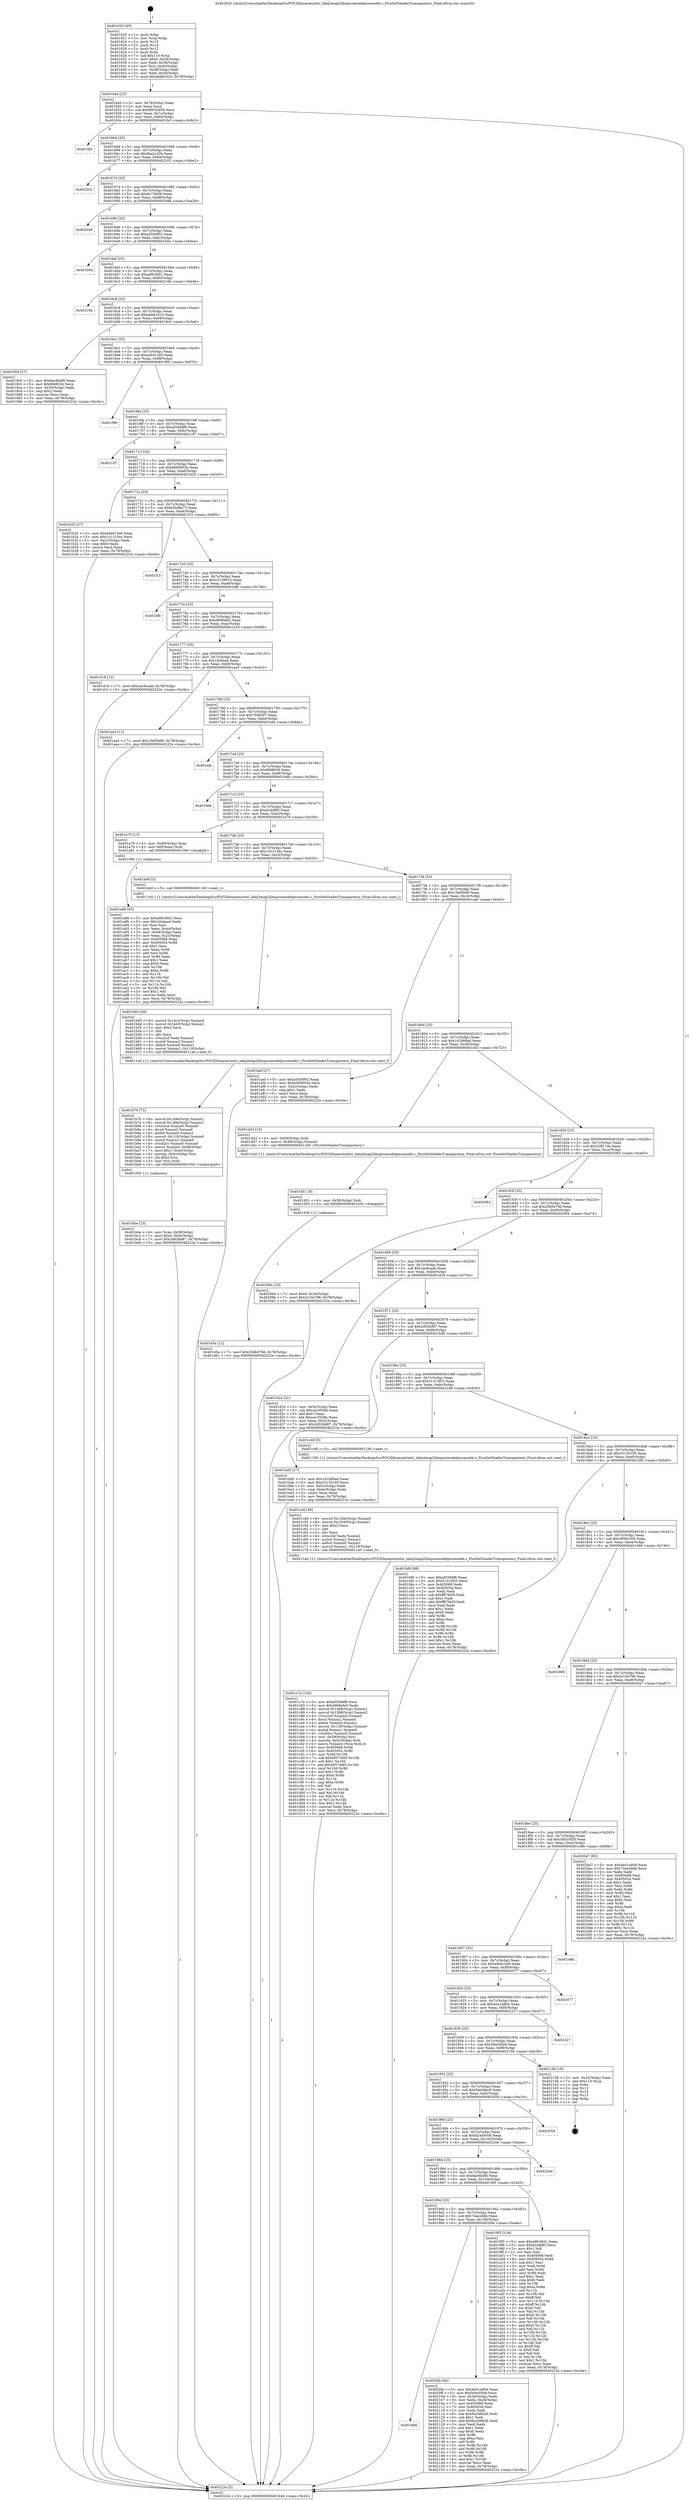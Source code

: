digraph "0x401620" {
  label = "0x401620 (/mnt/c/Users/mathe/Desktop/tcc/POCII/binaries/extr_labq3map2libspicomodelpicomodel.c_PicoSetShaderTransparency_Final-ollvm.out::main(0))"
  labelloc = "t"
  node[shape=record]

  Entry [label="",width=0.3,height=0.3,shape=circle,fillcolor=black,style=filled]
  "0x40164d" [label="{
     0x40164d [23]\l
     | [instrs]\l
     &nbsp;&nbsp;0x40164d \<+3\>: mov -0x78(%rbp),%eax\l
     &nbsp;&nbsp;0x401650 \<+2\>: mov %eax,%ecx\l
     &nbsp;&nbsp;0x401652 \<+6\>: sub $0x9003cd5b,%ecx\l
     &nbsp;&nbsp;0x401658 \<+3\>: mov %eax,-0x7c(%rbp)\l
     &nbsp;&nbsp;0x40165b \<+3\>: mov %ecx,-0x80(%rbp)\l
     &nbsp;&nbsp;0x40165e \<+6\>: je 0000000000401fe3 \<main+0x9c3\>\l
  }"]
  "0x401fe3" [label="{
     0x401fe3\l
  }", style=dashed]
  "0x401664" [label="{
     0x401664 [25]\l
     | [instrs]\l
     &nbsp;&nbsp;0x401664 \<+5\>: jmp 0000000000401669 \<main+0x49\>\l
     &nbsp;&nbsp;0x401669 \<+3\>: mov -0x7c(%rbp),%eax\l
     &nbsp;&nbsp;0x40166c \<+5\>: sub $0x9ba2c32b,%eax\l
     &nbsp;&nbsp;0x401671 \<+6\>: mov %eax,-0x84(%rbp)\l
     &nbsp;&nbsp;0x401677 \<+6\>: je 0000000000402202 \<main+0xbe2\>\l
  }"]
  Exit [label="",width=0.3,height=0.3,shape=circle,fillcolor=black,style=filled,peripheries=2]
  "0x402202" [label="{
     0x402202\l
  }", style=dashed]
  "0x40167d" [label="{
     0x40167d [25]\l
     | [instrs]\l
     &nbsp;&nbsp;0x40167d \<+5\>: jmp 0000000000401682 \<main+0x62\>\l
     &nbsp;&nbsp;0x401682 \<+3\>: mov -0x7c(%rbp),%eax\l
     &nbsp;&nbsp;0x401685 \<+5\>: sub $0x9c73fc06,%eax\l
     &nbsp;&nbsp;0x40168a \<+6\>: mov %eax,-0x88(%rbp)\l
     &nbsp;&nbsp;0x401690 \<+6\>: je 0000000000402048 \<main+0xa28\>\l
  }"]
  "0x4019b6" [label="{
     0x4019b6\l
  }", style=dashed]
  "0x402048" [label="{
     0x402048\l
  }", style=dashed]
  "0x401696" [label="{
     0x401696 [25]\l
     | [instrs]\l
     &nbsp;&nbsp;0x401696 \<+5\>: jmp 000000000040169b \<main+0x7b\>\l
     &nbsp;&nbsp;0x40169b \<+3\>: mov -0x7c(%rbp),%eax\l
     &nbsp;&nbsp;0x40169e \<+5\>: sub $0xa5556f02,%eax\l
     &nbsp;&nbsp;0x4016a3 \<+6\>: mov %eax,-0x8c(%rbp)\l
     &nbsp;&nbsp;0x4016a9 \<+6\>: je 0000000000401b0a \<main+0x4ea\>\l
  }"]
  "0x4020fa" [label="{
     0x4020fa [94]\l
     | [instrs]\l
     &nbsp;&nbsp;0x4020fa \<+5\>: mov $0x4e41a804,%eax\l
     &nbsp;&nbsp;0x4020ff \<+5\>: mov $0x564c05a9,%ecx\l
     &nbsp;&nbsp;0x402104 \<+3\>: mov -0x34(%rbp),%edx\l
     &nbsp;&nbsp;0x402107 \<+3\>: mov %edx,-0x24(%rbp)\l
     &nbsp;&nbsp;0x40210a \<+7\>: mov 0x405068,%edx\l
     &nbsp;&nbsp;0x402111 \<+7\>: mov 0x405054,%esi\l
     &nbsp;&nbsp;0x402118 \<+2\>: mov %edx,%edi\l
     &nbsp;&nbsp;0x40211a \<+6\>: sub $0x6a206626,%edi\l
     &nbsp;&nbsp;0x402120 \<+3\>: sub $0x1,%edi\l
     &nbsp;&nbsp;0x402123 \<+6\>: add $0x6a206626,%edi\l
     &nbsp;&nbsp;0x402129 \<+3\>: imul %edi,%edx\l
     &nbsp;&nbsp;0x40212c \<+3\>: and $0x1,%edx\l
     &nbsp;&nbsp;0x40212f \<+3\>: cmp $0x0,%edx\l
     &nbsp;&nbsp;0x402132 \<+4\>: sete %r8b\l
     &nbsp;&nbsp;0x402136 \<+3\>: cmp $0xa,%esi\l
     &nbsp;&nbsp;0x402139 \<+4\>: setl %r9b\l
     &nbsp;&nbsp;0x40213d \<+3\>: mov %r8b,%r10b\l
     &nbsp;&nbsp;0x402140 \<+3\>: and %r9b,%r10b\l
     &nbsp;&nbsp;0x402143 \<+3\>: xor %r9b,%r8b\l
     &nbsp;&nbsp;0x402146 \<+3\>: or %r8b,%r10b\l
     &nbsp;&nbsp;0x402149 \<+4\>: test $0x1,%r10b\l
     &nbsp;&nbsp;0x40214d \<+3\>: cmovne %ecx,%eax\l
     &nbsp;&nbsp;0x402150 \<+3\>: mov %eax,-0x78(%rbp)\l
     &nbsp;&nbsp;0x402153 \<+5\>: jmp 000000000040222e \<main+0xc0e\>\l
  }"]
  "0x401b0a" [label="{
     0x401b0a\l
  }", style=dashed]
  "0x4016af" [label="{
     0x4016af [25]\l
     | [instrs]\l
     &nbsp;&nbsp;0x4016af \<+5\>: jmp 00000000004016b4 \<main+0x94\>\l
     &nbsp;&nbsp;0x4016b4 \<+3\>: mov -0x7c(%rbp),%eax\l
     &nbsp;&nbsp;0x4016b7 \<+5\>: sub $0xa9fc36d1,%eax\l
     &nbsp;&nbsp;0x4016bc \<+6\>: mov %eax,-0x90(%rbp)\l
     &nbsp;&nbsp;0x4016c2 \<+6\>: je 000000000040216b \<main+0xb4b\>\l
  }"]
  "0x401d5a" [label="{
     0x401d5a [12]\l
     | [instrs]\l
     &nbsp;&nbsp;0x401d5a \<+7\>: movl $0x25b6479d,-0x78(%rbp)\l
     &nbsp;&nbsp;0x401d61 \<+5\>: jmp 000000000040222e \<main+0xc0e\>\l
  }"]
  "0x40216b" [label="{
     0x40216b\l
  }", style=dashed]
  "0x4016c8" [label="{
     0x4016c8 [25]\l
     | [instrs]\l
     &nbsp;&nbsp;0x4016c8 \<+5\>: jmp 00000000004016cd \<main+0xad\>\l
     &nbsp;&nbsp;0x4016cd \<+3\>: mov -0x7c(%rbp),%eax\l
     &nbsp;&nbsp;0x4016d0 \<+5\>: sub $0xabb61b23,%eax\l
     &nbsp;&nbsp;0x4016d5 \<+6\>: mov %eax,-0x94(%rbp)\l
     &nbsp;&nbsp;0x4016db \<+6\>: je 00000000004019c0 \<main+0x3a0\>\l
  }"]
  "0x401d51" [label="{
     0x401d51 [9]\l
     | [instrs]\l
     &nbsp;&nbsp;0x401d51 \<+4\>: mov -0x58(%rbp),%rdi\l
     &nbsp;&nbsp;0x401d55 \<+5\>: call 0000000000401030 \<free@plt\>\l
     | [calls]\l
     &nbsp;&nbsp;0x401030 \{1\} (unknown)\l
  }"]
  "0x4019c0" [label="{
     0x4019c0 [27]\l
     | [instrs]\l
     &nbsp;&nbsp;0x4019c0 \<+5\>: mov $0x6ac6bdf0,%eax\l
     &nbsp;&nbsp;0x4019c5 \<+5\>: mov $0x8fd803d,%ecx\l
     &nbsp;&nbsp;0x4019ca \<+3\>: mov -0x30(%rbp),%edx\l
     &nbsp;&nbsp;0x4019cd \<+3\>: cmp $0x2,%edx\l
     &nbsp;&nbsp;0x4019d0 \<+3\>: cmovne %ecx,%eax\l
     &nbsp;&nbsp;0x4019d3 \<+3\>: mov %eax,-0x78(%rbp)\l
     &nbsp;&nbsp;0x4019d6 \<+5\>: jmp 000000000040222e \<main+0xc0e\>\l
  }"]
  "0x4016e1" [label="{
     0x4016e1 [25]\l
     | [instrs]\l
     &nbsp;&nbsp;0x4016e1 \<+5\>: jmp 00000000004016e6 \<main+0xc6\>\l
     &nbsp;&nbsp;0x4016e6 \<+3\>: mov -0x7c(%rbp),%eax\l
     &nbsp;&nbsp;0x4016e9 \<+5\>: sub $0xacb5c193,%eax\l
     &nbsp;&nbsp;0x4016ee \<+6\>: mov %eax,-0x98(%rbp)\l
     &nbsp;&nbsp;0x4016f4 \<+6\>: je 0000000000401f90 \<main+0x970\>\l
  }"]
  "0x40222e" [label="{
     0x40222e [5]\l
     | [instrs]\l
     &nbsp;&nbsp;0x40222e \<+5\>: jmp 000000000040164d \<main+0x2d\>\l
  }"]
  "0x401620" [label="{
     0x401620 [45]\l
     | [instrs]\l
     &nbsp;&nbsp;0x401620 \<+1\>: push %rbp\l
     &nbsp;&nbsp;0x401621 \<+3\>: mov %rsp,%rbp\l
     &nbsp;&nbsp;0x401624 \<+2\>: push %r15\l
     &nbsp;&nbsp;0x401626 \<+2\>: push %r14\l
     &nbsp;&nbsp;0x401628 \<+2\>: push %r12\l
     &nbsp;&nbsp;0x40162a \<+1\>: push %rbx\l
     &nbsp;&nbsp;0x40162b \<+7\>: sub $0x110,%rsp\l
     &nbsp;&nbsp;0x401632 \<+7\>: movl $0x0,-0x34(%rbp)\l
     &nbsp;&nbsp;0x401639 \<+3\>: mov %edi,-0x38(%rbp)\l
     &nbsp;&nbsp;0x40163c \<+4\>: mov %rsi,-0x40(%rbp)\l
     &nbsp;&nbsp;0x401640 \<+3\>: mov -0x38(%rbp),%edi\l
     &nbsp;&nbsp;0x401643 \<+3\>: mov %edi,-0x30(%rbp)\l
     &nbsp;&nbsp;0x401646 \<+7\>: movl $0xabb61b23,-0x78(%rbp)\l
  }"]
  "0x401c7e" [label="{
     0x401c7e [154]\l
     | [instrs]\l
     &nbsp;&nbsp;0x401c7e \<+5\>: mov $0xaf339df8,%ecx\l
     &nbsp;&nbsp;0x401c83 \<+5\>: mov $0xd906efe5,%edx\l
     &nbsp;&nbsp;0x401c88 \<+8\>: movsd 0x1388(%rip),%xmm1\l
     &nbsp;&nbsp;0x401c90 \<+8\>: movsd 0x1388(%rip),%xmm2\l
     &nbsp;&nbsp;0x401c98 \<+4\>: cvtss2sd %xmm0,%xmm0\l
     &nbsp;&nbsp;0x401c9c \<+4\>: divsd %xmm2,%xmm0\l
     &nbsp;&nbsp;0x401ca0 \<+4\>: addsd %xmm0,%xmm1\l
     &nbsp;&nbsp;0x401ca4 \<+8\>: movsd -0x118(%rbp),%xmm0\l
     &nbsp;&nbsp;0x401cac \<+4\>: mulsd %xmm1,%xmm0\l
     &nbsp;&nbsp;0x401cb0 \<+4\>: cvtsd2ss %xmm0,%xmm0\l
     &nbsp;&nbsp;0x401cb4 \<+4\>: mov -0x58(%rbp),%rsi\l
     &nbsp;&nbsp;0x401cb8 \<+4\>: movslq -0x5c(%rbp),%rdi\l
     &nbsp;&nbsp;0x401cbc \<+5\>: movss %xmm0,(%rsi,%rdi,4)\l
     &nbsp;&nbsp;0x401cc1 \<+8\>: mov 0x405068,%r8d\l
     &nbsp;&nbsp;0x401cc9 \<+8\>: mov 0x405054,%r9d\l
     &nbsp;&nbsp;0x401cd1 \<+3\>: mov %r8d,%r10d\l
     &nbsp;&nbsp;0x401cd4 \<+7\>: sub $0x49574fe0,%r10d\l
     &nbsp;&nbsp;0x401cdb \<+4\>: sub $0x1,%r10d\l
     &nbsp;&nbsp;0x401cdf \<+7\>: add $0x49574fe0,%r10d\l
     &nbsp;&nbsp;0x401ce6 \<+4\>: imul %r10d,%r8d\l
     &nbsp;&nbsp;0x401cea \<+4\>: and $0x1,%r8d\l
     &nbsp;&nbsp;0x401cee \<+4\>: cmp $0x0,%r8d\l
     &nbsp;&nbsp;0x401cf2 \<+4\>: sete %r11b\l
     &nbsp;&nbsp;0x401cf6 \<+4\>: cmp $0xa,%r9d\l
     &nbsp;&nbsp;0x401cfa \<+3\>: setl %bl\l
     &nbsp;&nbsp;0x401cfd \<+3\>: mov %r11b,%r14b\l
     &nbsp;&nbsp;0x401d00 \<+3\>: and %bl,%r14b\l
     &nbsp;&nbsp;0x401d03 \<+3\>: xor %bl,%r11b\l
     &nbsp;&nbsp;0x401d06 \<+3\>: or %r11b,%r14b\l
     &nbsp;&nbsp;0x401d09 \<+4\>: test $0x1,%r14b\l
     &nbsp;&nbsp;0x401d0d \<+3\>: cmovne %edx,%ecx\l
     &nbsp;&nbsp;0x401d10 \<+3\>: mov %ecx,-0x78(%rbp)\l
     &nbsp;&nbsp;0x401d13 \<+5\>: jmp 000000000040222e \<main+0xc0e\>\l
  }"]
  "0x401f90" [label="{
     0x401f90\l
  }", style=dashed]
  "0x4016fa" [label="{
     0x4016fa [25]\l
     | [instrs]\l
     &nbsp;&nbsp;0x4016fa \<+5\>: jmp 00000000004016ff \<main+0xdf\>\l
     &nbsp;&nbsp;0x4016ff \<+3\>: mov -0x7c(%rbp),%eax\l
     &nbsp;&nbsp;0x401702 \<+5\>: sub $0xaf339df8,%eax\l
     &nbsp;&nbsp;0x401707 \<+6\>: mov %eax,-0x9c(%rbp)\l
     &nbsp;&nbsp;0x40170d \<+6\>: je 0000000000402187 \<main+0xb67\>\l
  }"]
  "0x401c4d" [label="{
     0x401c4d [49]\l
     | [instrs]\l
     &nbsp;&nbsp;0x401c4d \<+8\>: movsd 0x13bb(%rip),%xmm0\l
     &nbsp;&nbsp;0x401c55 \<+8\>: movsd 0x13cb(%rip),%xmm1\l
     &nbsp;&nbsp;0x401c5d \<+5\>: mov $0x2,%ecx\l
     &nbsp;&nbsp;0x401c62 \<+1\>: cltd\l
     &nbsp;&nbsp;0x401c63 \<+2\>: idiv %ecx\l
     &nbsp;&nbsp;0x401c65 \<+4\>: cvtsi2sd %edx,%xmm2\l
     &nbsp;&nbsp;0x401c69 \<+4\>: mulsd %xmm2,%xmm1\l
     &nbsp;&nbsp;0x401c6d \<+4\>: addsd %xmm0,%xmm1\l
     &nbsp;&nbsp;0x401c71 \<+8\>: movsd %xmm1,-0x118(%rbp)\l
     &nbsp;&nbsp;0x401c79 \<+5\>: call 00000000004011a0 \<next_f\>\l
     | [calls]\l
     &nbsp;&nbsp;0x4011a0 \{1\} (/mnt/c/Users/mathe/Desktop/tcc/POCII/binaries/extr_labq3map2libspicomodelpicomodel.c_PicoSetShaderTransparency_Final-ollvm.out::next_f)\l
  }"]
  "0x402187" [label="{
     0x402187\l
  }", style=dashed]
  "0x401713" [label="{
     0x401713 [25]\l
     | [instrs]\l
     &nbsp;&nbsp;0x401713 \<+5\>: jmp 0000000000401718 \<main+0xf8\>\l
     &nbsp;&nbsp;0x401718 \<+3\>: mov -0x7c(%rbp),%eax\l
     &nbsp;&nbsp;0x40171b \<+5\>: sub $0xb095655a,%eax\l
     &nbsp;&nbsp;0x401720 \<+6\>: mov %eax,-0xa0(%rbp)\l
     &nbsp;&nbsp;0x401726 \<+6\>: je 0000000000401b25 \<main+0x505\>\l
  }"]
  "0x401bbe" [label="{
     0x401bbe [23]\l
     | [instrs]\l
     &nbsp;&nbsp;0x401bbe \<+4\>: mov %rax,-0x58(%rbp)\l
     &nbsp;&nbsp;0x401bc2 \<+7\>: movl $0x0,-0x5c(%rbp)\l
     &nbsp;&nbsp;0x401bc9 \<+7\>: movl $0x2d026d87,-0x78(%rbp)\l
     &nbsp;&nbsp;0x401bd0 \<+5\>: jmp 000000000040222e \<main+0xc0e\>\l
  }"]
  "0x401b25" [label="{
     0x401b25 [27]\l
     | [instrs]\l
     &nbsp;&nbsp;0x401b25 \<+5\>: mov $0x40e915e6,%eax\l
     &nbsp;&nbsp;0x401b2a \<+5\>: mov $0x1013154c,%ecx\l
     &nbsp;&nbsp;0x401b2f \<+3\>: mov -0x2c(%rbp),%edx\l
     &nbsp;&nbsp;0x401b32 \<+3\>: cmp $0x0,%edx\l
     &nbsp;&nbsp;0x401b35 \<+3\>: cmove %ecx,%eax\l
     &nbsp;&nbsp;0x401b38 \<+3\>: mov %eax,-0x78(%rbp)\l
     &nbsp;&nbsp;0x401b3b \<+5\>: jmp 000000000040222e \<main+0xc0e\>\l
  }"]
  "0x40172c" [label="{
     0x40172c [25]\l
     | [instrs]\l
     &nbsp;&nbsp;0x40172c \<+5\>: jmp 0000000000401731 \<main+0x111\>\l
     &nbsp;&nbsp;0x401731 \<+3\>: mov -0x7c(%rbp),%eax\l
     &nbsp;&nbsp;0x401734 \<+5\>: sub $0xb54d8a73,%eax\l
     &nbsp;&nbsp;0x401739 \<+6\>: mov %eax,-0xa4(%rbp)\l
     &nbsp;&nbsp;0x40173f \<+6\>: je 0000000000401f15 \<main+0x8f5\>\l
  }"]
  "0x401b76" [label="{
     0x401b76 [72]\l
     | [instrs]\l
     &nbsp;&nbsp;0x401b76 \<+8\>: movsd 0x149a(%rip),%xmm1\l
     &nbsp;&nbsp;0x401b7e \<+8\>: movsd 0x149a(%rip),%xmm2\l
     &nbsp;&nbsp;0x401b86 \<+4\>: cvtss2sd %xmm0,%xmm0\l
     &nbsp;&nbsp;0x401b8a \<+4\>: divsd %xmm2,%xmm0\l
     &nbsp;&nbsp;0x401b8e \<+4\>: addsd %xmm0,%xmm1\l
     &nbsp;&nbsp;0x401b92 \<+8\>: movsd -0x110(%rbp),%xmm0\l
     &nbsp;&nbsp;0x401b9a \<+4\>: mulsd %xmm1,%xmm0\l
     &nbsp;&nbsp;0x401b9e \<+4\>: cvtsd2ss %xmm0,%xmm0\l
     &nbsp;&nbsp;0x401ba2 \<+5\>: movss %xmm0,-0x48(%rbp)\l
     &nbsp;&nbsp;0x401ba7 \<+7\>: movl $0x1,-0x4c(%rbp)\l
     &nbsp;&nbsp;0x401bae \<+4\>: movslq -0x4c(%rbp),%rsi\l
     &nbsp;&nbsp;0x401bb2 \<+4\>: shl $0x2,%rsi\l
     &nbsp;&nbsp;0x401bb6 \<+3\>: mov %rsi,%rdi\l
     &nbsp;&nbsp;0x401bb9 \<+5\>: call 0000000000401050 \<malloc@plt\>\l
     | [calls]\l
     &nbsp;&nbsp;0x401050 \{1\} (unknown)\l
  }"]
  "0x401f15" [label="{
     0x401f15\l
  }", style=dashed]
  "0x401745" [label="{
     0x401745 [25]\l
     | [instrs]\l
     &nbsp;&nbsp;0x401745 \<+5\>: jmp 000000000040174a \<main+0x12a\>\l
     &nbsp;&nbsp;0x40174a \<+3\>: mov -0x7c(%rbp),%eax\l
     &nbsp;&nbsp;0x40174d \<+5\>: sub $0xc2139810,%eax\l
     &nbsp;&nbsp;0x401752 \<+6\>: mov %eax,-0xa8(%rbp)\l
     &nbsp;&nbsp;0x401758 \<+6\>: je 0000000000401dfb \<main+0x7db\>\l
  }"]
  "0x401b45" [label="{
     0x401b45 [49]\l
     | [instrs]\l
     &nbsp;&nbsp;0x401b45 \<+8\>: movsd 0x14c3(%rip),%xmm0\l
     &nbsp;&nbsp;0x401b4d \<+8\>: movsd 0x14d3(%rip),%xmm1\l
     &nbsp;&nbsp;0x401b55 \<+5\>: mov $0x2,%ecx\l
     &nbsp;&nbsp;0x401b5a \<+1\>: cltd\l
     &nbsp;&nbsp;0x401b5b \<+2\>: idiv %ecx\l
     &nbsp;&nbsp;0x401b5d \<+4\>: cvtsi2sd %edx,%xmm2\l
     &nbsp;&nbsp;0x401b61 \<+4\>: mulsd %xmm2,%xmm1\l
     &nbsp;&nbsp;0x401b65 \<+4\>: addsd %xmm0,%xmm1\l
     &nbsp;&nbsp;0x401b69 \<+8\>: movsd %xmm1,-0x110(%rbp)\l
     &nbsp;&nbsp;0x401b71 \<+5\>: call 00000000004011a0 \<next_f\>\l
     | [calls]\l
     &nbsp;&nbsp;0x4011a0 \{1\} (/mnt/c/Users/mathe/Desktop/tcc/POCII/binaries/extr_labq3map2libspicomodelpicomodel.c_PicoSetShaderTransparency_Final-ollvm.out::next_f)\l
  }"]
  "0x401dfb" [label="{
     0x401dfb\l
  }", style=dashed]
  "0x40175e" [label="{
     0x40175e [25]\l
     | [instrs]\l
     &nbsp;&nbsp;0x40175e \<+5\>: jmp 0000000000401763 \<main+0x143\>\l
     &nbsp;&nbsp;0x401763 \<+3\>: mov -0x7c(%rbp),%eax\l
     &nbsp;&nbsp;0x401766 \<+5\>: sub $0xd906efe5,%eax\l
     &nbsp;&nbsp;0x40176b \<+6\>: mov %eax,-0xac(%rbp)\l
     &nbsp;&nbsp;0x401771 \<+6\>: je 0000000000401d18 \<main+0x6f8\>\l
  }"]
  "0x401a86" [label="{
     0x401a86 [93]\l
     | [instrs]\l
     &nbsp;&nbsp;0x401a86 \<+5\>: mov $0xa9fc36d1,%ecx\l
     &nbsp;&nbsp;0x401a8b \<+5\>: mov $0x16c6aa4,%edx\l
     &nbsp;&nbsp;0x401a90 \<+2\>: xor %esi,%esi\l
     &nbsp;&nbsp;0x401a92 \<+3\>: mov %eax,-0x44(%rbp)\l
     &nbsp;&nbsp;0x401a95 \<+3\>: mov -0x44(%rbp),%eax\l
     &nbsp;&nbsp;0x401a98 \<+3\>: mov %eax,-0x2c(%rbp)\l
     &nbsp;&nbsp;0x401a9b \<+7\>: mov 0x405068,%eax\l
     &nbsp;&nbsp;0x401aa2 \<+8\>: mov 0x405054,%r8d\l
     &nbsp;&nbsp;0x401aaa \<+3\>: sub $0x1,%esi\l
     &nbsp;&nbsp;0x401aad \<+3\>: mov %eax,%r9d\l
     &nbsp;&nbsp;0x401ab0 \<+3\>: add %esi,%r9d\l
     &nbsp;&nbsp;0x401ab3 \<+4\>: imul %r9d,%eax\l
     &nbsp;&nbsp;0x401ab7 \<+3\>: and $0x1,%eax\l
     &nbsp;&nbsp;0x401aba \<+3\>: cmp $0x0,%eax\l
     &nbsp;&nbsp;0x401abd \<+4\>: sete %r10b\l
     &nbsp;&nbsp;0x401ac1 \<+4\>: cmp $0xa,%r8d\l
     &nbsp;&nbsp;0x401ac5 \<+4\>: setl %r11b\l
     &nbsp;&nbsp;0x401ac9 \<+3\>: mov %r10b,%bl\l
     &nbsp;&nbsp;0x401acc \<+3\>: and %r11b,%bl\l
     &nbsp;&nbsp;0x401acf \<+3\>: xor %r11b,%r10b\l
     &nbsp;&nbsp;0x401ad2 \<+3\>: or %r10b,%bl\l
     &nbsp;&nbsp;0x401ad5 \<+3\>: test $0x1,%bl\l
     &nbsp;&nbsp;0x401ad8 \<+3\>: cmovne %edx,%ecx\l
     &nbsp;&nbsp;0x401adb \<+3\>: mov %ecx,-0x78(%rbp)\l
     &nbsp;&nbsp;0x401ade \<+5\>: jmp 000000000040222e \<main+0xc0e\>\l
  }"]
  "0x401d18" [label="{
     0x401d18 [12]\l
     | [instrs]\l
     &nbsp;&nbsp;0x401d18 \<+7\>: movl $0x2ac6caab,-0x78(%rbp)\l
     &nbsp;&nbsp;0x401d1f \<+5\>: jmp 000000000040222e \<main+0xc0e\>\l
  }"]
  "0x401777" [label="{
     0x401777 [25]\l
     | [instrs]\l
     &nbsp;&nbsp;0x401777 \<+5\>: jmp 000000000040177c \<main+0x15c\>\l
     &nbsp;&nbsp;0x40177c \<+3\>: mov -0x7c(%rbp),%eax\l
     &nbsp;&nbsp;0x40177f \<+5\>: sub $0x16c6aa4,%eax\l
     &nbsp;&nbsp;0x401784 \<+6\>: mov %eax,-0xb0(%rbp)\l
     &nbsp;&nbsp;0x40178a \<+6\>: je 0000000000401ae3 \<main+0x4c3\>\l
  }"]
  "0x40199d" [label="{
     0x40199d [25]\l
     | [instrs]\l
     &nbsp;&nbsp;0x40199d \<+5\>: jmp 00000000004019a2 \<main+0x382\>\l
     &nbsp;&nbsp;0x4019a2 \<+3\>: mov -0x7c(%rbp),%eax\l
     &nbsp;&nbsp;0x4019a5 \<+5\>: sub $0x73ae2ddb,%eax\l
     &nbsp;&nbsp;0x4019aa \<+6\>: mov %eax,-0x108(%rbp)\l
     &nbsp;&nbsp;0x4019b0 \<+6\>: je 00000000004020fa \<main+0xada\>\l
  }"]
  "0x401ae3" [label="{
     0x401ae3 [12]\l
     | [instrs]\l
     &nbsp;&nbsp;0x401ae3 \<+7\>: movl $0x10ef3b90,-0x78(%rbp)\l
     &nbsp;&nbsp;0x401aea \<+5\>: jmp 000000000040222e \<main+0xc0e\>\l
  }"]
  "0x401790" [label="{
     0x401790 [25]\l
     | [instrs]\l
     &nbsp;&nbsp;0x401790 \<+5\>: jmp 0000000000401795 \<main+0x175\>\l
     &nbsp;&nbsp;0x401795 \<+3\>: mov -0x7c(%rbp),%eax\l
     &nbsp;&nbsp;0x401798 \<+5\>: sub $0x7508397,%eax\l
     &nbsp;&nbsp;0x40179d \<+6\>: mov %eax,-0xb4(%rbp)\l
     &nbsp;&nbsp;0x4017a3 \<+6\>: je 0000000000401efa \<main+0x8da\>\l
  }"]
  "0x4019f3" [label="{
     0x4019f3 [134]\l
     | [instrs]\l
     &nbsp;&nbsp;0x4019f3 \<+5\>: mov $0xa9fc36d1,%eax\l
     &nbsp;&nbsp;0x4019f8 \<+5\>: mov $0xd24df93,%ecx\l
     &nbsp;&nbsp;0x4019fd \<+2\>: mov $0x1,%dl\l
     &nbsp;&nbsp;0x4019ff \<+2\>: xor %esi,%esi\l
     &nbsp;&nbsp;0x401a01 \<+7\>: mov 0x405068,%edi\l
     &nbsp;&nbsp;0x401a08 \<+8\>: mov 0x405054,%r8d\l
     &nbsp;&nbsp;0x401a10 \<+3\>: sub $0x1,%esi\l
     &nbsp;&nbsp;0x401a13 \<+3\>: mov %edi,%r9d\l
     &nbsp;&nbsp;0x401a16 \<+3\>: add %esi,%r9d\l
     &nbsp;&nbsp;0x401a19 \<+4\>: imul %r9d,%edi\l
     &nbsp;&nbsp;0x401a1d \<+3\>: and $0x1,%edi\l
     &nbsp;&nbsp;0x401a20 \<+3\>: cmp $0x0,%edi\l
     &nbsp;&nbsp;0x401a23 \<+4\>: sete %r10b\l
     &nbsp;&nbsp;0x401a27 \<+4\>: cmp $0xa,%r8d\l
     &nbsp;&nbsp;0x401a2b \<+4\>: setl %r11b\l
     &nbsp;&nbsp;0x401a2f \<+3\>: mov %r10b,%bl\l
     &nbsp;&nbsp;0x401a32 \<+3\>: xor $0xff,%bl\l
     &nbsp;&nbsp;0x401a35 \<+3\>: mov %r11b,%r14b\l
     &nbsp;&nbsp;0x401a38 \<+4\>: xor $0xff,%r14b\l
     &nbsp;&nbsp;0x401a3c \<+3\>: xor $0x0,%dl\l
     &nbsp;&nbsp;0x401a3f \<+3\>: mov %bl,%r15b\l
     &nbsp;&nbsp;0x401a42 \<+4\>: and $0x0,%r15b\l
     &nbsp;&nbsp;0x401a46 \<+3\>: and %dl,%r10b\l
     &nbsp;&nbsp;0x401a49 \<+3\>: mov %r14b,%r12b\l
     &nbsp;&nbsp;0x401a4c \<+4\>: and $0x0,%r12b\l
     &nbsp;&nbsp;0x401a50 \<+3\>: and %dl,%r11b\l
     &nbsp;&nbsp;0x401a53 \<+3\>: or %r10b,%r15b\l
     &nbsp;&nbsp;0x401a56 \<+3\>: or %r11b,%r12b\l
     &nbsp;&nbsp;0x401a59 \<+3\>: xor %r12b,%r15b\l
     &nbsp;&nbsp;0x401a5c \<+3\>: or %r14b,%bl\l
     &nbsp;&nbsp;0x401a5f \<+3\>: xor $0xff,%bl\l
     &nbsp;&nbsp;0x401a62 \<+3\>: or $0x0,%dl\l
     &nbsp;&nbsp;0x401a65 \<+2\>: and %dl,%bl\l
     &nbsp;&nbsp;0x401a67 \<+3\>: or %bl,%r15b\l
     &nbsp;&nbsp;0x401a6a \<+4\>: test $0x1,%r15b\l
     &nbsp;&nbsp;0x401a6e \<+3\>: cmovne %ecx,%eax\l
     &nbsp;&nbsp;0x401a71 \<+3\>: mov %eax,-0x78(%rbp)\l
     &nbsp;&nbsp;0x401a74 \<+5\>: jmp 000000000040222e \<main+0xc0e\>\l
  }"]
  "0x401efa" [label="{
     0x401efa\l
  }", style=dashed]
  "0x4017a9" [label="{
     0x4017a9 [25]\l
     | [instrs]\l
     &nbsp;&nbsp;0x4017a9 \<+5\>: jmp 00000000004017ae \<main+0x18e\>\l
     &nbsp;&nbsp;0x4017ae \<+3\>: mov -0x7c(%rbp),%eax\l
     &nbsp;&nbsp;0x4017b1 \<+5\>: sub $0x8fd803d,%eax\l
     &nbsp;&nbsp;0x4017b6 \<+6\>: mov %eax,-0xb8(%rbp)\l
     &nbsp;&nbsp;0x4017bc \<+6\>: je 00000000004019db \<main+0x3bb\>\l
  }"]
  "0x401984" [label="{
     0x401984 [25]\l
     | [instrs]\l
     &nbsp;&nbsp;0x401984 \<+5\>: jmp 0000000000401989 \<main+0x369\>\l
     &nbsp;&nbsp;0x401989 \<+3\>: mov -0x7c(%rbp),%eax\l
     &nbsp;&nbsp;0x40198c \<+5\>: sub $0x6ac6bdf0,%eax\l
     &nbsp;&nbsp;0x401991 \<+6\>: mov %eax,-0x104(%rbp)\l
     &nbsp;&nbsp;0x401997 \<+6\>: je 00000000004019f3 \<main+0x3d3\>\l
  }"]
  "0x4019db" [label="{
     0x4019db\l
  }", style=dashed]
  "0x4017c2" [label="{
     0x4017c2 [25]\l
     | [instrs]\l
     &nbsp;&nbsp;0x4017c2 \<+5\>: jmp 00000000004017c7 \<main+0x1a7\>\l
     &nbsp;&nbsp;0x4017c7 \<+3\>: mov -0x7c(%rbp),%eax\l
     &nbsp;&nbsp;0x4017ca \<+5\>: sub $0xd24df93,%eax\l
     &nbsp;&nbsp;0x4017cf \<+6\>: mov %eax,-0xbc(%rbp)\l
     &nbsp;&nbsp;0x4017d5 \<+6\>: je 0000000000401a79 \<main+0x459\>\l
  }"]
  "0x40220e" [label="{
     0x40220e\l
  }", style=dashed]
  "0x401a79" [label="{
     0x401a79 [13]\l
     | [instrs]\l
     &nbsp;&nbsp;0x401a79 \<+4\>: mov -0x40(%rbp),%rax\l
     &nbsp;&nbsp;0x401a7d \<+4\>: mov 0x8(%rax),%rdi\l
     &nbsp;&nbsp;0x401a81 \<+5\>: call 0000000000401060 \<atoi@plt\>\l
     | [calls]\l
     &nbsp;&nbsp;0x401060 \{1\} (unknown)\l
  }"]
  "0x4017db" [label="{
     0x4017db [25]\l
     | [instrs]\l
     &nbsp;&nbsp;0x4017db \<+5\>: jmp 00000000004017e0 \<main+0x1c0\>\l
     &nbsp;&nbsp;0x4017e0 \<+3\>: mov -0x7c(%rbp),%eax\l
     &nbsp;&nbsp;0x4017e3 \<+5\>: sub $0x1013154c,%eax\l
     &nbsp;&nbsp;0x4017e8 \<+6\>: mov %eax,-0xc0(%rbp)\l
     &nbsp;&nbsp;0x4017ee \<+6\>: je 0000000000401b40 \<main+0x520\>\l
  }"]
  "0x40196b" [label="{
     0x40196b [25]\l
     | [instrs]\l
     &nbsp;&nbsp;0x40196b \<+5\>: jmp 0000000000401970 \<main+0x350\>\l
     &nbsp;&nbsp;0x401970 \<+3\>: mov -0x7c(%rbp),%eax\l
     &nbsp;&nbsp;0x401973 \<+5\>: sub $0x62449c0d,%eax\l
     &nbsp;&nbsp;0x401978 \<+6\>: mov %eax,-0x100(%rbp)\l
     &nbsp;&nbsp;0x40197e \<+6\>: je 000000000040220e \<main+0xbee\>\l
  }"]
  "0x401b40" [label="{
     0x401b40 [5]\l
     | [instrs]\l
     &nbsp;&nbsp;0x401b40 \<+5\>: call 0000000000401160 \<next_i\>\l
     | [calls]\l
     &nbsp;&nbsp;0x401160 \{1\} (/mnt/c/Users/mathe/Desktop/tcc/POCII/binaries/extr_labq3map2libspicomodelpicomodel.c_PicoSetShaderTransparency_Final-ollvm.out::next_i)\l
  }"]
  "0x4017f4" [label="{
     0x4017f4 [25]\l
     | [instrs]\l
     &nbsp;&nbsp;0x4017f4 \<+5\>: jmp 00000000004017f9 \<main+0x1d9\>\l
     &nbsp;&nbsp;0x4017f9 \<+3\>: mov -0x7c(%rbp),%eax\l
     &nbsp;&nbsp;0x4017fc \<+5\>: sub $0x10ef3b90,%eax\l
     &nbsp;&nbsp;0x401801 \<+6\>: mov %eax,-0xc4(%rbp)\l
     &nbsp;&nbsp;0x401807 \<+6\>: je 0000000000401aef \<main+0x4cf\>\l
  }"]
  "0x402054" [label="{
     0x402054\l
  }", style=dashed]
  "0x401aef" [label="{
     0x401aef [27]\l
     | [instrs]\l
     &nbsp;&nbsp;0x401aef \<+5\>: mov $0xa5556f02,%eax\l
     &nbsp;&nbsp;0x401af4 \<+5\>: mov $0xb095655a,%ecx\l
     &nbsp;&nbsp;0x401af9 \<+3\>: mov -0x2c(%rbp),%edx\l
     &nbsp;&nbsp;0x401afc \<+3\>: cmp $0x1,%edx\l
     &nbsp;&nbsp;0x401aff \<+3\>: cmovl %ecx,%eax\l
     &nbsp;&nbsp;0x401b02 \<+3\>: mov %eax,-0x78(%rbp)\l
     &nbsp;&nbsp;0x401b05 \<+5\>: jmp 000000000040222e \<main+0xc0e\>\l
  }"]
  "0x40180d" [label="{
     0x40180d [25]\l
     | [instrs]\l
     &nbsp;&nbsp;0x40180d \<+5\>: jmp 0000000000401812 \<main+0x1f2\>\l
     &nbsp;&nbsp;0x401812 \<+3\>: mov -0x7c(%rbp),%eax\l
     &nbsp;&nbsp;0x401815 \<+5\>: sub $0x1d1b89ad,%eax\l
     &nbsp;&nbsp;0x40181a \<+6\>: mov %eax,-0xc8(%rbp)\l
     &nbsp;&nbsp;0x401820 \<+6\>: je 0000000000401d43 \<main+0x723\>\l
  }"]
  "0x401952" [label="{
     0x401952 [25]\l
     | [instrs]\l
     &nbsp;&nbsp;0x401952 \<+5\>: jmp 0000000000401957 \<main+0x337\>\l
     &nbsp;&nbsp;0x401957 \<+3\>: mov -0x7c(%rbp),%eax\l
     &nbsp;&nbsp;0x40195a \<+5\>: sub $0x5de0abc9,%eax\l
     &nbsp;&nbsp;0x40195f \<+6\>: mov %eax,-0xfc(%rbp)\l
     &nbsp;&nbsp;0x401965 \<+6\>: je 0000000000402054 \<main+0xa34\>\l
  }"]
  "0x401d43" [label="{
     0x401d43 [14]\l
     | [instrs]\l
     &nbsp;&nbsp;0x401d43 \<+4\>: mov -0x58(%rbp),%rdi\l
     &nbsp;&nbsp;0x401d47 \<+5\>: movss -0x48(%rbp),%xmm0\l
     &nbsp;&nbsp;0x401d4c \<+5\>: call 0000000000401240 \<PicoSetShaderTransparency\>\l
     | [calls]\l
     &nbsp;&nbsp;0x401240 \{1\} (/mnt/c/Users/mathe/Desktop/tcc/POCII/binaries/extr_labq3map2libspicomodelpicomodel.c_PicoSetShaderTransparency_Final-ollvm.out::PicoSetShaderTransparency)\l
  }"]
  "0x401826" [label="{
     0x401826 [25]\l
     | [instrs]\l
     &nbsp;&nbsp;0x401826 \<+5\>: jmp 000000000040182b \<main+0x20b\>\l
     &nbsp;&nbsp;0x40182b \<+3\>: mov -0x7c(%rbp),%eax\l
     &nbsp;&nbsp;0x40182e \<+5\>: sub $0x22ff174e,%eax\l
     &nbsp;&nbsp;0x401833 \<+6\>: mov %eax,-0xcc(%rbp)\l
     &nbsp;&nbsp;0x401839 \<+6\>: je 0000000000402083 \<main+0xa63\>\l
  }"]
  "0x402158" [label="{
     0x402158 [19]\l
     | [instrs]\l
     &nbsp;&nbsp;0x402158 \<+3\>: mov -0x24(%rbp),%eax\l
     &nbsp;&nbsp;0x40215b \<+7\>: add $0x110,%rsp\l
     &nbsp;&nbsp;0x402162 \<+1\>: pop %rbx\l
     &nbsp;&nbsp;0x402163 \<+2\>: pop %r12\l
     &nbsp;&nbsp;0x402165 \<+2\>: pop %r14\l
     &nbsp;&nbsp;0x402167 \<+2\>: pop %r15\l
     &nbsp;&nbsp;0x402169 \<+1\>: pop %rbp\l
     &nbsp;&nbsp;0x40216a \<+1\>: ret\l
  }"]
  "0x402083" [label="{
     0x402083\l
  }", style=dashed]
  "0x40183f" [label="{
     0x40183f [25]\l
     | [instrs]\l
     &nbsp;&nbsp;0x40183f \<+5\>: jmp 0000000000401844 \<main+0x224\>\l
     &nbsp;&nbsp;0x401844 \<+3\>: mov -0x7c(%rbp),%eax\l
     &nbsp;&nbsp;0x401847 \<+5\>: sub $0x25b6479d,%eax\l
     &nbsp;&nbsp;0x40184c \<+6\>: mov %eax,-0xd0(%rbp)\l
     &nbsp;&nbsp;0x401852 \<+6\>: je 0000000000402094 \<main+0xa74\>\l
  }"]
  "0x401939" [label="{
     0x401939 [25]\l
     | [instrs]\l
     &nbsp;&nbsp;0x401939 \<+5\>: jmp 000000000040193e \<main+0x31e\>\l
     &nbsp;&nbsp;0x40193e \<+3\>: mov -0x7c(%rbp),%eax\l
     &nbsp;&nbsp;0x401941 \<+5\>: sub $0x564c05a9,%eax\l
     &nbsp;&nbsp;0x401946 \<+6\>: mov %eax,-0xf8(%rbp)\l
     &nbsp;&nbsp;0x40194c \<+6\>: je 0000000000402158 \<main+0xb38\>\l
  }"]
  "0x402094" [label="{
     0x402094 [19]\l
     | [instrs]\l
     &nbsp;&nbsp;0x402094 \<+7\>: movl $0x0,-0x34(%rbp)\l
     &nbsp;&nbsp;0x40209b \<+7\>: movl $0x3c10e796,-0x78(%rbp)\l
     &nbsp;&nbsp;0x4020a2 \<+5\>: jmp 000000000040222e \<main+0xc0e\>\l
  }"]
  "0x401858" [label="{
     0x401858 [25]\l
     | [instrs]\l
     &nbsp;&nbsp;0x401858 \<+5\>: jmp 000000000040185d \<main+0x23d\>\l
     &nbsp;&nbsp;0x40185d \<+3\>: mov -0x7c(%rbp),%eax\l
     &nbsp;&nbsp;0x401860 \<+5\>: sub $0x2ac6caab,%eax\l
     &nbsp;&nbsp;0x401865 \<+6\>: mov %eax,-0xd4(%rbp)\l
     &nbsp;&nbsp;0x40186b \<+6\>: je 0000000000401d24 \<main+0x704\>\l
  }"]
  "0x402227" [label="{
     0x402227\l
  }", style=dashed]
  "0x401d24" [label="{
     0x401d24 [31]\l
     | [instrs]\l
     &nbsp;&nbsp;0x401d24 \<+3\>: mov -0x5c(%rbp),%eax\l
     &nbsp;&nbsp;0x401d27 \<+5\>: sub $0xcec355db,%eax\l
     &nbsp;&nbsp;0x401d2c \<+3\>: add $0x1,%eax\l
     &nbsp;&nbsp;0x401d2f \<+5\>: add $0xcec355db,%eax\l
     &nbsp;&nbsp;0x401d34 \<+3\>: mov %eax,-0x5c(%rbp)\l
     &nbsp;&nbsp;0x401d37 \<+7\>: movl $0x2d026d87,-0x78(%rbp)\l
     &nbsp;&nbsp;0x401d3e \<+5\>: jmp 000000000040222e \<main+0xc0e\>\l
  }"]
  "0x401871" [label="{
     0x401871 [25]\l
     | [instrs]\l
     &nbsp;&nbsp;0x401871 \<+5\>: jmp 0000000000401876 \<main+0x256\>\l
     &nbsp;&nbsp;0x401876 \<+3\>: mov -0x7c(%rbp),%eax\l
     &nbsp;&nbsp;0x401879 \<+5\>: sub $0x2d026d87,%eax\l
     &nbsp;&nbsp;0x40187e \<+6\>: mov %eax,-0xd8(%rbp)\l
     &nbsp;&nbsp;0x401884 \<+6\>: je 0000000000401bd5 \<main+0x5b5\>\l
  }"]
  "0x401920" [label="{
     0x401920 [25]\l
     | [instrs]\l
     &nbsp;&nbsp;0x401920 \<+5\>: jmp 0000000000401925 \<main+0x305\>\l
     &nbsp;&nbsp;0x401925 \<+3\>: mov -0x7c(%rbp),%eax\l
     &nbsp;&nbsp;0x401928 \<+5\>: sub $0x4e41a804,%eax\l
     &nbsp;&nbsp;0x40192d \<+6\>: mov %eax,-0xf4(%rbp)\l
     &nbsp;&nbsp;0x401933 \<+6\>: je 0000000000402227 \<main+0xc07\>\l
  }"]
  "0x401bd5" [label="{
     0x401bd5 [27]\l
     | [instrs]\l
     &nbsp;&nbsp;0x401bd5 \<+5\>: mov $0x1d1b89ad,%eax\l
     &nbsp;&nbsp;0x401bda \<+5\>: mov $0x33130195,%ecx\l
     &nbsp;&nbsp;0x401bdf \<+3\>: mov -0x5c(%rbp),%edx\l
     &nbsp;&nbsp;0x401be2 \<+3\>: cmp -0x4c(%rbp),%edx\l
     &nbsp;&nbsp;0x401be5 \<+3\>: cmovl %ecx,%eax\l
     &nbsp;&nbsp;0x401be8 \<+3\>: mov %eax,-0x78(%rbp)\l
     &nbsp;&nbsp;0x401beb \<+5\>: jmp 000000000040222e \<main+0xc0e\>\l
  }"]
  "0x40188a" [label="{
     0x40188a [25]\l
     | [instrs]\l
     &nbsp;&nbsp;0x40188a \<+5\>: jmp 000000000040188f \<main+0x26f\>\l
     &nbsp;&nbsp;0x40188f \<+3\>: mov -0x7c(%rbp),%eax\l
     &nbsp;&nbsp;0x401892 \<+5\>: sub $0x31313f53,%eax\l
     &nbsp;&nbsp;0x401897 \<+6\>: mov %eax,-0xdc(%rbp)\l
     &nbsp;&nbsp;0x40189d \<+6\>: je 0000000000401c48 \<main+0x628\>\l
  }"]
  "0x402077" [label="{
     0x402077\l
  }", style=dashed]
  "0x401c48" [label="{
     0x401c48 [5]\l
     | [instrs]\l
     &nbsp;&nbsp;0x401c48 \<+5\>: call 0000000000401160 \<next_i\>\l
     | [calls]\l
     &nbsp;&nbsp;0x401160 \{1\} (/mnt/c/Users/mathe/Desktop/tcc/POCII/binaries/extr_labq3map2libspicomodelpicomodel.c_PicoSetShaderTransparency_Final-ollvm.out::next_i)\l
  }"]
  "0x4018a3" [label="{
     0x4018a3 [25]\l
     | [instrs]\l
     &nbsp;&nbsp;0x4018a3 \<+5\>: jmp 00000000004018a8 \<main+0x288\>\l
     &nbsp;&nbsp;0x4018a8 \<+3\>: mov -0x7c(%rbp),%eax\l
     &nbsp;&nbsp;0x4018ab \<+5\>: sub $0x33130195,%eax\l
     &nbsp;&nbsp;0x4018b0 \<+6\>: mov %eax,-0xe0(%rbp)\l
     &nbsp;&nbsp;0x4018b6 \<+6\>: je 0000000000401bf0 \<main+0x5d0\>\l
  }"]
  "0x401907" [label="{
     0x401907 [25]\l
     | [instrs]\l
     &nbsp;&nbsp;0x401907 \<+5\>: jmp 000000000040190c \<main+0x2ec\>\l
     &nbsp;&nbsp;0x40190c \<+3\>: mov -0x7c(%rbp),%eax\l
     &nbsp;&nbsp;0x40190f \<+5\>: sub $0x40e915e6,%eax\l
     &nbsp;&nbsp;0x401914 \<+6\>: mov %eax,-0xf0(%rbp)\l
     &nbsp;&nbsp;0x40191a \<+6\>: je 0000000000402077 \<main+0xa57\>\l
  }"]
  "0x401bf0" [label="{
     0x401bf0 [88]\l
     | [instrs]\l
     &nbsp;&nbsp;0x401bf0 \<+5\>: mov $0xaf339df8,%eax\l
     &nbsp;&nbsp;0x401bf5 \<+5\>: mov $0x31313f53,%ecx\l
     &nbsp;&nbsp;0x401bfa \<+7\>: mov 0x405068,%edx\l
     &nbsp;&nbsp;0x401c01 \<+7\>: mov 0x405054,%esi\l
     &nbsp;&nbsp;0x401c08 \<+2\>: mov %edx,%edi\l
     &nbsp;&nbsp;0x401c0a \<+6\>: sub $0xff87fa59,%edi\l
     &nbsp;&nbsp;0x401c10 \<+3\>: sub $0x1,%edi\l
     &nbsp;&nbsp;0x401c13 \<+6\>: add $0xff87fa59,%edi\l
     &nbsp;&nbsp;0x401c19 \<+3\>: imul %edi,%edx\l
     &nbsp;&nbsp;0x401c1c \<+3\>: and $0x1,%edx\l
     &nbsp;&nbsp;0x401c1f \<+3\>: cmp $0x0,%edx\l
     &nbsp;&nbsp;0x401c22 \<+4\>: sete %r8b\l
     &nbsp;&nbsp;0x401c26 \<+3\>: cmp $0xa,%esi\l
     &nbsp;&nbsp;0x401c29 \<+4\>: setl %r9b\l
     &nbsp;&nbsp;0x401c2d \<+3\>: mov %r8b,%r10b\l
     &nbsp;&nbsp;0x401c30 \<+3\>: and %r9b,%r10b\l
     &nbsp;&nbsp;0x401c33 \<+3\>: xor %r9b,%r8b\l
     &nbsp;&nbsp;0x401c36 \<+3\>: or %r8b,%r10b\l
     &nbsp;&nbsp;0x401c39 \<+4\>: test $0x1,%r10b\l
     &nbsp;&nbsp;0x401c3d \<+3\>: cmovne %ecx,%eax\l
     &nbsp;&nbsp;0x401c40 \<+3\>: mov %eax,-0x78(%rbp)\l
     &nbsp;&nbsp;0x401c43 \<+5\>: jmp 000000000040222e \<main+0xc0e\>\l
  }"]
  "0x4018bc" [label="{
     0x4018bc [25]\l
     | [instrs]\l
     &nbsp;&nbsp;0x4018bc \<+5\>: jmp 00000000004018c1 \<main+0x2a1\>\l
     &nbsp;&nbsp;0x4018c1 \<+3\>: mov -0x7c(%rbp),%eax\l
     &nbsp;&nbsp;0x4018c4 \<+5\>: sub $0x3859c204,%eax\l
     &nbsp;&nbsp;0x4018c9 \<+6\>: mov %eax,-0xe4(%rbp)\l
     &nbsp;&nbsp;0x4018cf \<+6\>: je 0000000000401d66 \<main+0x746\>\l
  }"]
  "0x401e8b" [label="{
     0x401e8b\l
  }", style=dashed]
  "0x401d66" [label="{
     0x401d66\l
  }", style=dashed]
  "0x4018d5" [label="{
     0x4018d5 [25]\l
     | [instrs]\l
     &nbsp;&nbsp;0x4018d5 \<+5\>: jmp 00000000004018da \<main+0x2ba\>\l
     &nbsp;&nbsp;0x4018da \<+3\>: mov -0x7c(%rbp),%eax\l
     &nbsp;&nbsp;0x4018dd \<+5\>: sub $0x3c10e796,%eax\l
     &nbsp;&nbsp;0x4018e2 \<+6\>: mov %eax,-0xe8(%rbp)\l
     &nbsp;&nbsp;0x4018e8 \<+6\>: je 00000000004020a7 \<main+0xa87\>\l
  }"]
  "0x4018ee" [label="{
     0x4018ee [25]\l
     | [instrs]\l
     &nbsp;&nbsp;0x4018ee \<+5\>: jmp 00000000004018f3 \<main+0x2d3\>\l
     &nbsp;&nbsp;0x4018f3 \<+3\>: mov -0x7c(%rbp),%eax\l
     &nbsp;&nbsp;0x4018f6 \<+5\>: sub $0x3dd10f28,%eax\l
     &nbsp;&nbsp;0x4018fb \<+6\>: mov %eax,-0xec(%rbp)\l
     &nbsp;&nbsp;0x401901 \<+6\>: je 0000000000401e8b \<main+0x86b\>\l
  }"]
  "0x4020a7" [label="{
     0x4020a7 [83]\l
     | [instrs]\l
     &nbsp;&nbsp;0x4020a7 \<+5\>: mov $0x4e41a804,%eax\l
     &nbsp;&nbsp;0x4020ac \<+5\>: mov $0x73ae2ddb,%ecx\l
     &nbsp;&nbsp;0x4020b1 \<+2\>: xor %edx,%edx\l
     &nbsp;&nbsp;0x4020b3 \<+7\>: mov 0x405068,%esi\l
     &nbsp;&nbsp;0x4020ba \<+7\>: mov 0x405054,%edi\l
     &nbsp;&nbsp;0x4020c1 \<+3\>: sub $0x1,%edx\l
     &nbsp;&nbsp;0x4020c4 \<+3\>: mov %esi,%r8d\l
     &nbsp;&nbsp;0x4020c7 \<+3\>: add %edx,%r8d\l
     &nbsp;&nbsp;0x4020ca \<+4\>: imul %r8d,%esi\l
     &nbsp;&nbsp;0x4020ce \<+3\>: and $0x1,%esi\l
     &nbsp;&nbsp;0x4020d1 \<+3\>: cmp $0x0,%esi\l
     &nbsp;&nbsp;0x4020d4 \<+4\>: sete %r9b\l
     &nbsp;&nbsp;0x4020d8 \<+3\>: cmp $0xa,%edi\l
     &nbsp;&nbsp;0x4020db \<+4\>: setl %r10b\l
     &nbsp;&nbsp;0x4020df \<+3\>: mov %r9b,%r11b\l
     &nbsp;&nbsp;0x4020e2 \<+3\>: and %r10b,%r11b\l
     &nbsp;&nbsp;0x4020e5 \<+3\>: xor %r10b,%r9b\l
     &nbsp;&nbsp;0x4020e8 \<+3\>: or %r9b,%r11b\l
     &nbsp;&nbsp;0x4020eb \<+4\>: test $0x1,%r11b\l
     &nbsp;&nbsp;0x4020ef \<+3\>: cmovne %ecx,%eax\l
     &nbsp;&nbsp;0x4020f2 \<+3\>: mov %eax,-0x78(%rbp)\l
     &nbsp;&nbsp;0x4020f5 \<+5\>: jmp 000000000040222e \<main+0xc0e\>\l
  }"]
  Entry -> "0x401620" [label=" 1"]
  "0x40164d" -> "0x401fe3" [label=" 0"]
  "0x40164d" -> "0x401664" [label=" 18"]
  "0x402158" -> Exit [label=" 1"]
  "0x401664" -> "0x402202" [label=" 0"]
  "0x401664" -> "0x40167d" [label=" 18"]
  "0x4020fa" -> "0x40222e" [label=" 1"]
  "0x40167d" -> "0x402048" [label=" 0"]
  "0x40167d" -> "0x401696" [label=" 18"]
  "0x40199d" -> "0x4019b6" [label=" 0"]
  "0x401696" -> "0x401b0a" [label=" 0"]
  "0x401696" -> "0x4016af" [label=" 18"]
  "0x40199d" -> "0x4020fa" [label=" 1"]
  "0x4016af" -> "0x40216b" [label=" 0"]
  "0x4016af" -> "0x4016c8" [label=" 18"]
  "0x4020a7" -> "0x40222e" [label=" 1"]
  "0x4016c8" -> "0x4019c0" [label=" 1"]
  "0x4016c8" -> "0x4016e1" [label=" 17"]
  "0x4019c0" -> "0x40222e" [label=" 1"]
  "0x401620" -> "0x40164d" [label=" 1"]
  "0x40222e" -> "0x40164d" [label=" 17"]
  "0x402094" -> "0x40222e" [label=" 1"]
  "0x4016e1" -> "0x401f90" [label=" 0"]
  "0x4016e1" -> "0x4016fa" [label=" 17"]
  "0x401d5a" -> "0x40222e" [label=" 1"]
  "0x4016fa" -> "0x402187" [label=" 0"]
  "0x4016fa" -> "0x401713" [label=" 17"]
  "0x401d51" -> "0x401d5a" [label=" 1"]
  "0x401713" -> "0x401b25" [label=" 1"]
  "0x401713" -> "0x40172c" [label=" 16"]
  "0x401d43" -> "0x401d51" [label=" 1"]
  "0x40172c" -> "0x401f15" [label=" 0"]
  "0x40172c" -> "0x401745" [label=" 16"]
  "0x401d24" -> "0x40222e" [label=" 1"]
  "0x401745" -> "0x401dfb" [label=" 0"]
  "0x401745" -> "0x40175e" [label=" 16"]
  "0x401d18" -> "0x40222e" [label=" 1"]
  "0x40175e" -> "0x401d18" [label=" 1"]
  "0x40175e" -> "0x401777" [label=" 15"]
  "0x401c7e" -> "0x40222e" [label=" 1"]
  "0x401777" -> "0x401ae3" [label=" 1"]
  "0x401777" -> "0x401790" [label=" 14"]
  "0x401c4d" -> "0x401c7e" [label=" 1"]
  "0x401790" -> "0x401efa" [label=" 0"]
  "0x401790" -> "0x4017a9" [label=" 14"]
  "0x401c48" -> "0x401c4d" [label=" 1"]
  "0x4017a9" -> "0x4019db" [label=" 0"]
  "0x4017a9" -> "0x4017c2" [label=" 14"]
  "0x401bd5" -> "0x40222e" [label=" 2"]
  "0x4017c2" -> "0x401a79" [label=" 1"]
  "0x4017c2" -> "0x4017db" [label=" 13"]
  "0x401bbe" -> "0x40222e" [label=" 1"]
  "0x4017db" -> "0x401b40" [label=" 1"]
  "0x4017db" -> "0x4017f4" [label=" 12"]
  "0x401b45" -> "0x401b76" [label=" 1"]
  "0x4017f4" -> "0x401aef" [label=" 1"]
  "0x4017f4" -> "0x40180d" [label=" 11"]
  "0x401b40" -> "0x401b45" [label=" 1"]
  "0x40180d" -> "0x401d43" [label=" 1"]
  "0x40180d" -> "0x401826" [label=" 10"]
  "0x401aef" -> "0x40222e" [label=" 1"]
  "0x401826" -> "0x402083" [label=" 0"]
  "0x401826" -> "0x40183f" [label=" 10"]
  "0x401ae3" -> "0x40222e" [label=" 1"]
  "0x40183f" -> "0x402094" [label=" 1"]
  "0x40183f" -> "0x401858" [label=" 9"]
  "0x401a79" -> "0x401a86" [label=" 1"]
  "0x401858" -> "0x401d24" [label=" 1"]
  "0x401858" -> "0x401871" [label=" 8"]
  "0x4019f3" -> "0x40222e" [label=" 1"]
  "0x401871" -> "0x401bd5" [label=" 2"]
  "0x401871" -> "0x40188a" [label=" 6"]
  "0x401984" -> "0x4019f3" [label=" 1"]
  "0x40188a" -> "0x401c48" [label=" 1"]
  "0x40188a" -> "0x4018a3" [label=" 5"]
  "0x401bf0" -> "0x40222e" [label=" 1"]
  "0x4018a3" -> "0x401bf0" [label=" 1"]
  "0x4018a3" -> "0x4018bc" [label=" 4"]
  "0x40196b" -> "0x40220e" [label=" 0"]
  "0x4018bc" -> "0x401d66" [label=" 0"]
  "0x4018bc" -> "0x4018d5" [label=" 4"]
  "0x401b76" -> "0x401bbe" [label=" 1"]
  "0x4018d5" -> "0x4020a7" [label=" 1"]
  "0x4018d5" -> "0x4018ee" [label=" 3"]
  "0x401952" -> "0x40196b" [label=" 2"]
  "0x4018ee" -> "0x401e8b" [label=" 0"]
  "0x4018ee" -> "0x401907" [label=" 3"]
  "0x40196b" -> "0x401984" [label=" 2"]
  "0x401907" -> "0x402077" [label=" 0"]
  "0x401907" -> "0x401920" [label=" 3"]
  "0x401984" -> "0x40199d" [label=" 1"]
  "0x401920" -> "0x402227" [label=" 0"]
  "0x401920" -> "0x401939" [label=" 3"]
  "0x401a86" -> "0x40222e" [label=" 1"]
  "0x401939" -> "0x402158" [label=" 1"]
  "0x401939" -> "0x401952" [label=" 2"]
  "0x401b25" -> "0x40222e" [label=" 1"]
  "0x401952" -> "0x402054" [label=" 0"]
}
